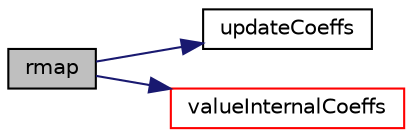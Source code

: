digraph "rmap"
{
  bgcolor="transparent";
  edge [fontname="Helvetica",fontsize="10",labelfontname="Helvetica",labelfontsize="10"];
  node [fontname="Helvetica",fontsize="10",shape=record];
  rankdir="LR";
  Node136 [label="rmap",height=0.2,width=0.4,color="black", fillcolor="grey75", style="filled", fontcolor="black"];
  Node136 -> Node137 [color="midnightblue",fontsize="10",style="solid",fontname="Helvetica"];
  Node137 [label="updateCoeffs",height=0.2,width=0.4,color="black",URL="$a22817.html#a7e24eafac629d3733181cd942d4c902f",tooltip="Update the coefficients associated with the patch field. "];
  Node136 -> Node138 [color="midnightblue",fontsize="10",style="solid",fontname="Helvetica"];
  Node138 [label="valueInternalCoeffs",height=0.2,width=0.4,color="red",URL="$a22817.html#a2e0775674ab8115ab4b9752e08f4b2bf",tooltip="Return the matrix diagonal coefficients corresponding to the. "];
}
